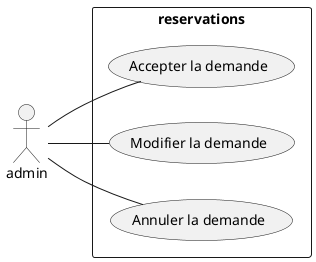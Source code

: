 @startuml
left to right direction
actor "admin" as fc
rectangle reservations {
  usecase "Accepter la demande" as UC1
  usecase "Modifier la demande" as UC2
  usecase "Annuler la demande" as UC3
}
fc -- UC1
fc -- UC2
fc -- UC3
@enduml